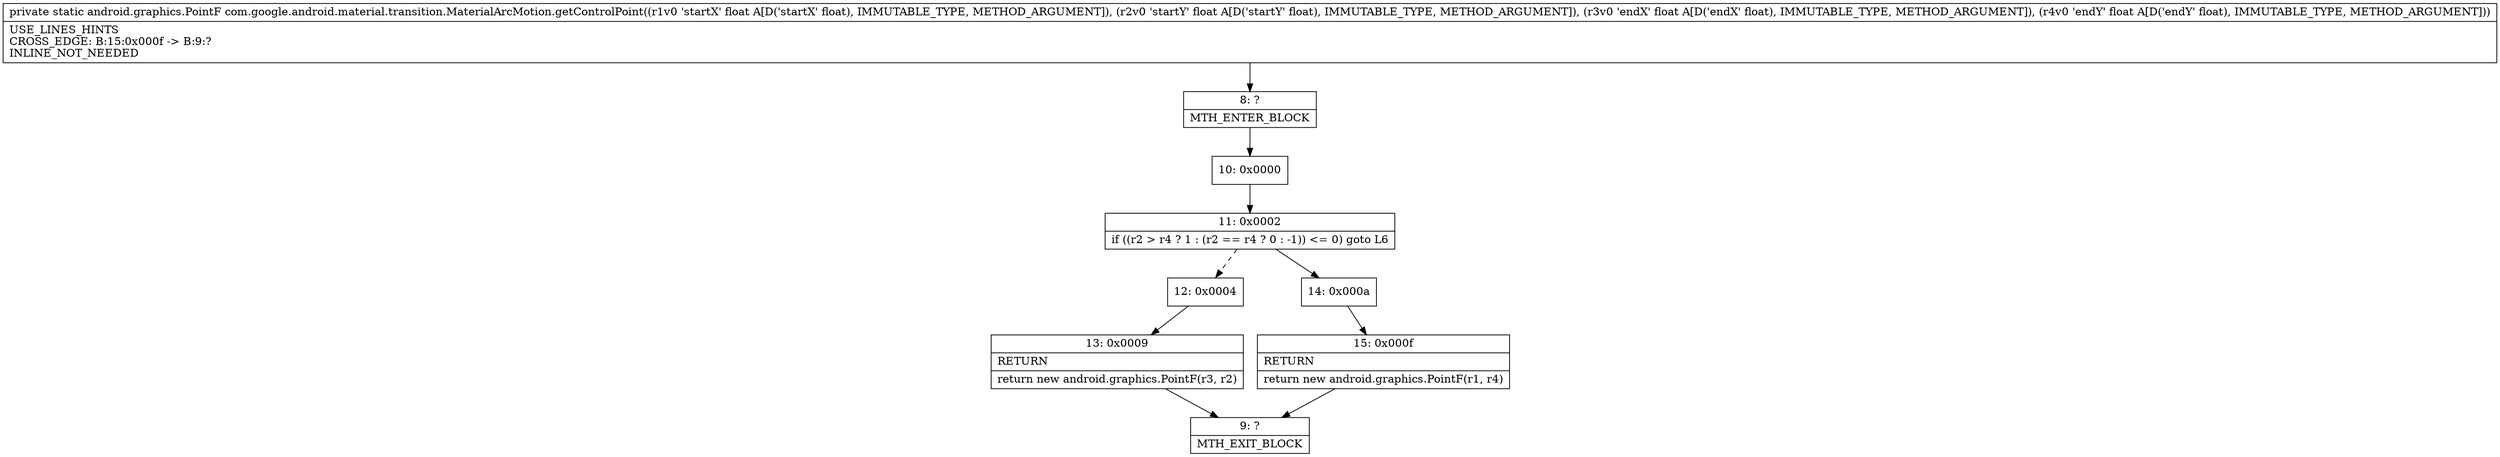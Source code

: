 digraph "CFG forcom.google.android.material.transition.MaterialArcMotion.getControlPoint(FFFF)Landroid\/graphics\/PointF;" {
Node_8 [shape=record,label="{8\:\ ?|MTH_ENTER_BLOCK\l}"];
Node_10 [shape=record,label="{10\:\ 0x0000}"];
Node_11 [shape=record,label="{11\:\ 0x0002|if ((r2 \> r4 ? 1 : (r2 == r4 ? 0 : \-1)) \<= 0) goto L6\l}"];
Node_12 [shape=record,label="{12\:\ 0x0004}"];
Node_13 [shape=record,label="{13\:\ 0x0009|RETURN\l|return new android.graphics.PointF(r3, r2)\l}"];
Node_9 [shape=record,label="{9\:\ ?|MTH_EXIT_BLOCK\l}"];
Node_14 [shape=record,label="{14\:\ 0x000a}"];
Node_15 [shape=record,label="{15\:\ 0x000f|RETURN\l|return new android.graphics.PointF(r1, r4)\l}"];
MethodNode[shape=record,label="{private static android.graphics.PointF com.google.android.material.transition.MaterialArcMotion.getControlPoint((r1v0 'startX' float A[D('startX' float), IMMUTABLE_TYPE, METHOD_ARGUMENT]), (r2v0 'startY' float A[D('startY' float), IMMUTABLE_TYPE, METHOD_ARGUMENT]), (r3v0 'endX' float A[D('endX' float), IMMUTABLE_TYPE, METHOD_ARGUMENT]), (r4v0 'endY' float A[D('endY' float), IMMUTABLE_TYPE, METHOD_ARGUMENT]))  | USE_LINES_HINTS\lCROSS_EDGE: B:15:0x000f \-\> B:9:?\lINLINE_NOT_NEEDED\l}"];
MethodNode -> Node_8;Node_8 -> Node_10;
Node_10 -> Node_11;
Node_11 -> Node_12[style=dashed];
Node_11 -> Node_14;
Node_12 -> Node_13;
Node_13 -> Node_9;
Node_14 -> Node_15;
Node_15 -> Node_9;
}

